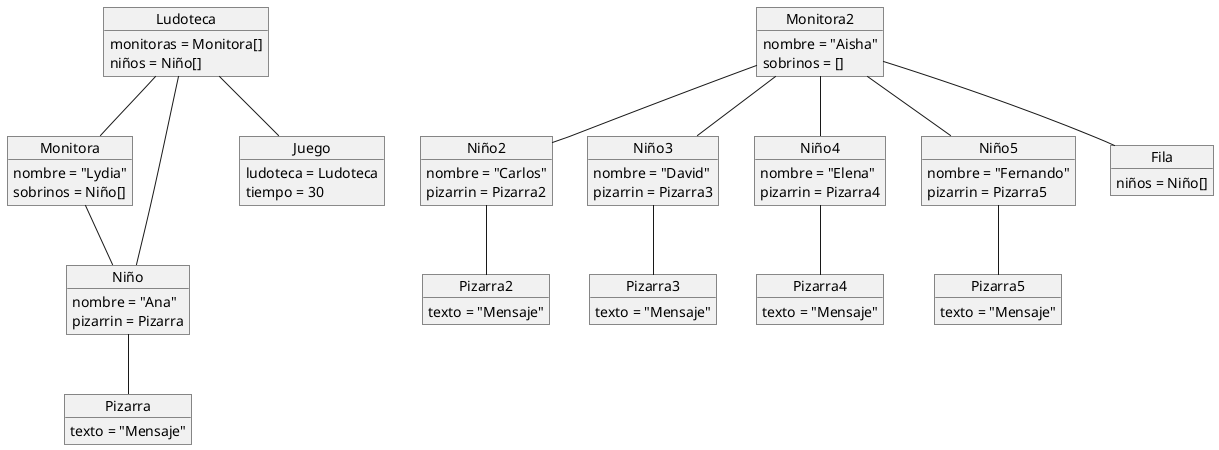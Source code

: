 @startuml
object Ludoteca {
    monitoras = Monitora[]
    niños = Niño[]
}

object Monitora {
    nombre = "Lydia"
    sobrinos = Niño[]
}

object Monitora2 {
    nombre = "Aisha"
    sobrinos = []
}

object Niño {
    nombre = "Ana"
    pizarrin = Pizarra
}

object Niño2 {
    nombre = "Carlos"
    pizarrin = Pizarra2
}

object Niño3 {
    nombre = "David"
    pizarrin = Pizarra3
}

object Niño4 {
    nombre = "Elena"
    pizarrin = Pizarra4
}

object Niño5 {
    nombre = "Fernando"
    pizarrin = Pizarra5
}

object Fila {
    niños = Niño[]
}

object Juego {
    ludoteca = Ludoteca
    tiempo = 30
}

object Pizarra {
    texto = "Mensaje"
}

object Pizarra2 {
    texto = "Mensaje"
}

object Pizarra3 {
    texto = "Mensaje"
}

object Pizarra4 {
    texto = "Mensaje"
}

object Pizarra5 {
    texto = "Mensaje"
}

Ludoteca -- Monitora
Ludoteca -- Niño
Monitora -- Niño
Monitora2 -- Fila
Monitora2 -- Niño2
Monitora2 -- Niño3
Monitora2 -- Niño4
Monitora2 -- Niño5
Niño -- Pizarra
Niño2 -- Pizarra2
Niño3 -- Pizarra3
Niño4 -- Pizarra4
Niño5 -- Pizarra5
Ludoteca -- Juego
@enduml